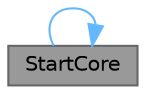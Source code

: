 digraph "StartCore"
{
 // LATEX_PDF_SIZE
  bgcolor="transparent";
  edge [fontname=Helvetica,fontsize=10,labelfontname=Helvetica,labelfontsize=10];
  node [fontname=Helvetica,fontsize=10,shape=box,height=0.2,width=0.4];
  rankdir="LR";
  Node1 [id="Node000001",label="StartCore",height=0.2,width=0.4,color="gray40", fillcolor="grey60", style="filled", fontcolor="black",tooltip="Starts the core specified as parameter."];
  Node1 -> Node1 [id="edge1_Node000001_Node000001",color="steelblue1",style="solid",tooltip=" "];
}
